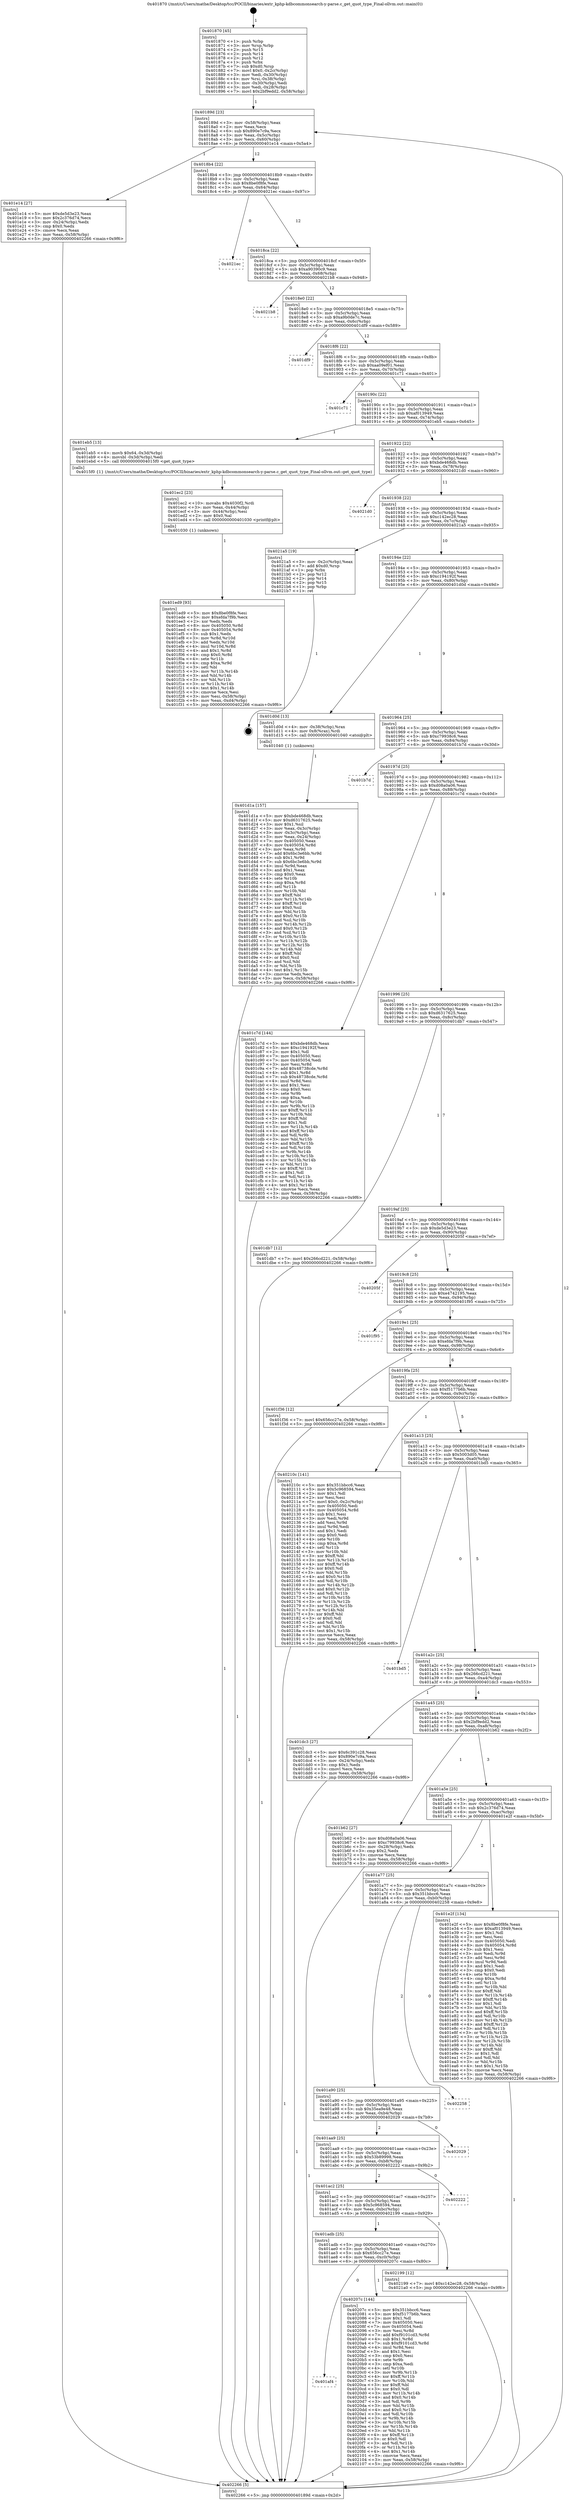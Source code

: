 digraph "0x401870" {
  label = "0x401870 (/mnt/c/Users/mathe/Desktop/tcc/POCII/binaries/extr_kphp-kdbcommonsearch-y-parse.c_get_quot_type_Final-ollvm.out::main(0))"
  labelloc = "t"
  node[shape=record]

  Entry [label="",width=0.3,height=0.3,shape=circle,fillcolor=black,style=filled]
  "0x40189d" [label="{
     0x40189d [23]\l
     | [instrs]\l
     &nbsp;&nbsp;0x40189d \<+3\>: mov -0x58(%rbp),%eax\l
     &nbsp;&nbsp;0x4018a0 \<+2\>: mov %eax,%ecx\l
     &nbsp;&nbsp;0x4018a2 \<+6\>: sub $0x890e7c9a,%ecx\l
     &nbsp;&nbsp;0x4018a8 \<+3\>: mov %eax,-0x5c(%rbp)\l
     &nbsp;&nbsp;0x4018ab \<+3\>: mov %ecx,-0x60(%rbp)\l
     &nbsp;&nbsp;0x4018ae \<+6\>: je 0000000000401e14 \<main+0x5a4\>\l
  }"]
  "0x401e14" [label="{
     0x401e14 [27]\l
     | [instrs]\l
     &nbsp;&nbsp;0x401e14 \<+5\>: mov $0xde5d3e23,%eax\l
     &nbsp;&nbsp;0x401e19 \<+5\>: mov $0x2c376d74,%ecx\l
     &nbsp;&nbsp;0x401e1e \<+3\>: mov -0x24(%rbp),%edx\l
     &nbsp;&nbsp;0x401e21 \<+3\>: cmp $0x0,%edx\l
     &nbsp;&nbsp;0x401e24 \<+3\>: cmove %ecx,%eax\l
     &nbsp;&nbsp;0x401e27 \<+3\>: mov %eax,-0x58(%rbp)\l
     &nbsp;&nbsp;0x401e2a \<+5\>: jmp 0000000000402266 \<main+0x9f6\>\l
  }"]
  "0x4018b4" [label="{
     0x4018b4 [22]\l
     | [instrs]\l
     &nbsp;&nbsp;0x4018b4 \<+5\>: jmp 00000000004018b9 \<main+0x49\>\l
     &nbsp;&nbsp;0x4018b9 \<+3\>: mov -0x5c(%rbp),%eax\l
     &nbsp;&nbsp;0x4018bc \<+5\>: sub $0x8be0f8fe,%eax\l
     &nbsp;&nbsp;0x4018c1 \<+3\>: mov %eax,-0x64(%rbp)\l
     &nbsp;&nbsp;0x4018c4 \<+6\>: je 00000000004021ec \<main+0x97c\>\l
  }"]
  Exit [label="",width=0.3,height=0.3,shape=circle,fillcolor=black,style=filled,peripheries=2]
  "0x4021ec" [label="{
     0x4021ec\l
  }", style=dashed]
  "0x4018ca" [label="{
     0x4018ca [22]\l
     | [instrs]\l
     &nbsp;&nbsp;0x4018ca \<+5\>: jmp 00000000004018cf \<main+0x5f\>\l
     &nbsp;&nbsp;0x4018cf \<+3\>: mov -0x5c(%rbp),%eax\l
     &nbsp;&nbsp;0x4018d2 \<+5\>: sub $0xa90390c9,%eax\l
     &nbsp;&nbsp;0x4018d7 \<+3\>: mov %eax,-0x68(%rbp)\l
     &nbsp;&nbsp;0x4018da \<+6\>: je 00000000004021b8 \<main+0x948\>\l
  }"]
  "0x401af4" [label="{
     0x401af4\l
  }", style=dashed]
  "0x4021b8" [label="{
     0x4021b8\l
  }", style=dashed]
  "0x4018e0" [label="{
     0x4018e0 [22]\l
     | [instrs]\l
     &nbsp;&nbsp;0x4018e0 \<+5\>: jmp 00000000004018e5 \<main+0x75\>\l
     &nbsp;&nbsp;0x4018e5 \<+3\>: mov -0x5c(%rbp),%eax\l
     &nbsp;&nbsp;0x4018e8 \<+5\>: sub $0xa9b0de7c,%eax\l
     &nbsp;&nbsp;0x4018ed \<+3\>: mov %eax,-0x6c(%rbp)\l
     &nbsp;&nbsp;0x4018f0 \<+6\>: je 0000000000401df9 \<main+0x589\>\l
  }"]
  "0x40207c" [label="{
     0x40207c [144]\l
     | [instrs]\l
     &nbsp;&nbsp;0x40207c \<+5\>: mov $0x351bbcc6,%eax\l
     &nbsp;&nbsp;0x402081 \<+5\>: mov $0xf5177b6b,%ecx\l
     &nbsp;&nbsp;0x402086 \<+2\>: mov $0x1,%dl\l
     &nbsp;&nbsp;0x402088 \<+7\>: mov 0x405050,%esi\l
     &nbsp;&nbsp;0x40208f \<+7\>: mov 0x405054,%edi\l
     &nbsp;&nbsp;0x402096 \<+3\>: mov %esi,%r8d\l
     &nbsp;&nbsp;0x402099 \<+7\>: add $0xf9101cd3,%r8d\l
     &nbsp;&nbsp;0x4020a0 \<+4\>: sub $0x1,%r8d\l
     &nbsp;&nbsp;0x4020a4 \<+7\>: sub $0xf9101cd3,%r8d\l
     &nbsp;&nbsp;0x4020ab \<+4\>: imul %r8d,%esi\l
     &nbsp;&nbsp;0x4020af \<+3\>: and $0x1,%esi\l
     &nbsp;&nbsp;0x4020b2 \<+3\>: cmp $0x0,%esi\l
     &nbsp;&nbsp;0x4020b5 \<+4\>: sete %r9b\l
     &nbsp;&nbsp;0x4020b9 \<+3\>: cmp $0xa,%edi\l
     &nbsp;&nbsp;0x4020bc \<+4\>: setl %r10b\l
     &nbsp;&nbsp;0x4020c0 \<+3\>: mov %r9b,%r11b\l
     &nbsp;&nbsp;0x4020c3 \<+4\>: xor $0xff,%r11b\l
     &nbsp;&nbsp;0x4020c7 \<+3\>: mov %r10b,%bl\l
     &nbsp;&nbsp;0x4020ca \<+3\>: xor $0xff,%bl\l
     &nbsp;&nbsp;0x4020cd \<+3\>: xor $0x0,%dl\l
     &nbsp;&nbsp;0x4020d0 \<+3\>: mov %r11b,%r14b\l
     &nbsp;&nbsp;0x4020d3 \<+4\>: and $0x0,%r14b\l
     &nbsp;&nbsp;0x4020d7 \<+3\>: and %dl,%r9b\l
     &nbsp;&nbsp;0x4020da \<+3\>: mov %bl,%r15b\l
     &nbsp;&nbsp;0x4020dd \<+4\>: and $0x0,%r15b\l
     &nbsp;&nbsp;0x4020e1 \<+3\>: and %dl,%r10b\l
     &nbsp;&nbsp;0x4020e4 \<+3\>: or %r9b,%r14b\l
     &nbsp;&nbsp;0x4020e7 \<+3\>: or %r10b,%r15b\l
     &nbsp;&nbsp;0x4020ea \<+3\>: xor %r15b,%r14b\l
     &nbsp;&nbsp;0x4020ed \<+3\>: or %bl,%r11b\l
     &nbsp;&nbsp;0x4020f0 \<+4\>: xor $0xff,%r11b\l
     &nbsp;&nbsp;0x4020f4 \<+3\>: or $0x0,%dl\l
     &nbsp;&nbsp;0x4020f7 \<+3\>: and %dl,%r11b\l
     &nbsp;&nbsp;0x4020fa \<+3\>: or %r11b,%r14b\l
     &nbsp;&nbsp;0x4020fd \<+4\>: test $0x1,%r14b\l
     &nbsp;&nbsp;0x402101 \<+3\>: cmovne %ecx,%eax\l
     &nbsp;&nbsp;0x402104 \<+3\>: mov %eax,-0x58(%rbp)\l
     &nbsp;&nbsp;0x402107 \<+5\>: jmp 0000000000402266 \<main+0x9f6\>\l
  }"]
  "0x401df9" [label="{
     0x401df9\l
  }", style=dashed]
  "0x4018f6" [label="{
     0x4018f6 [22]\l
     | [instrs]\l
     &nbsp;&nbsp;0x4018f6 \<+5\>: jmp 00000000004018fb \<main+0x8b\>\l
     &nbsp;&nbsp;0x4018fb \<+3\>: mov -0x5c(%rbp),%eax\l
     &nbsp;&nbsp;0x4018fe \<+5\>: sub $0xaa09ef01,%eax\l
     &nbsp;&nbsp;0x401903 \<+3\>: mov %eax,-0x70(%rbp)\l
     &nbsp;&nbsp;0x401906 \<+6\>: je 0000000000401c71 \<main+0x401\>\l
  }"]
  "0x401adb" [label="{
     0x401adb [25]\l
     | [instrs]\l
     &nbsp;&nbsp;0x401adb \<+5\>: jmp 0000000000401ae0 \<main+0x270\>\l
     &nbsp;&nbsp;0x401ae0 \<+3\>: mov -0x5c(%rbp),%eax\l
     &nbsp;&nbsp;0x401ae3 \<+5\>: sub $0x656cc27e,%eax\l
     &nbsp;&nbsp;0x401ae8 \<+6\>: mov %eax,-0xc0(%rbp)\l
     &nbsp;&nbsp;0x401aee \<+6\>: je 000000000040207c \<main+0x80c\>\l
  }"]
  "0x401c71" [label="{
     0x401c71\l
  }", style=dashed]
  "0x40190c" [label="{
     0x40190c [22]\l
     | [instrs]\l
     &nbsp;&nbsp;0x40190c \<+5\>: jmp 0000000000401911 \<main+0xa1\>\l
     &nbsp;&nbsp;0x401911 \<+3\>: mov -0x5c(%rbp),%eax\l
     &nbsp;&nbsp;0x401914 \<+5\>: sub $0xaf013949,%eax\l
     &nbsp;&nbsp;0x401919 \<+3\>: mov %eax,-0x74(%rbp)\l
     &nbsp;&nbsp;0x40191c \<+6\>: je 0000000000401eb5 \<main+0x645\>\l
  }"]
  "0x402199" [label="{
     0x402199 [12]\l
     | [instrs]\l
     &nbsp;&nbsp;0x402199 \<+7\>: movl $0xc142ec28,-0x58(%rbp)\l
     &nbsp;&nbsp;0x4021a0 \<+5\>: jmp 0000000000402266 \<main+0x9f6\>\l
  }"]
  "0x401eb5" [label="{
     0x401eb5 [13]\l
     | [instrs]\l
     &nbsp;&nbsp;0x401eb5 \<+4\>: movb $0x64,-0x3d(%rbp)\l
     &nbsp;&nbsp;0x401eb9 \<+4\>: movsbl -0x3d(%rbp),%edi\l
     &nbsp;&nbsp;0x401ebd \<+5\>: call 00000000004015f0 \<get_quot_type\>\l
     | [calls]\l
     &nbsp;&nbsp;0x4015f0 \{1\} (/mnt/c/Users/mathe/Desktop/tcc/POCII/binaries/extr_kphp-kdbcommonsearch-y-parse.c_get_quot_type_Final-ollvm.out::get_quot_type)\l
  }"]
  "0x401922" [label="{
     0x401922 [22]\l
     | [instrs]\l
     &nbsp;&nbsp;0x401922 \<+5\>: jmp 0000000000401927 \<main+0xb7\>\l
     &nbsp;&nbsp;0x401927 \<+3\>: mov -0x5c(%rbp),%eax\l
     &nbsp;&nbsp;0x40192a \<+5\>: sub $0xbde468db,%eax\l
     &nbsp;&nbsp;0x40192f \<+3\>: mov %eax,-0x78(%rbp)\l
     &nbsp;&nbsp;0x401932 \<+6\>: je 00000000004021d0 \<main+0x960\>\l
  }"]
  "0x401ac2" [label="{
     0x401ac2 [25]\l
     | [instrs]\l
     &nbsp;&nbsp;0x401ac2 \<+5\>: jmp 0000000000401ac7 \<main+0x257\>\l
     &nbsp;&nbsp;0x401ac7 \<+3\>: mov -0x5c(%rbp),%eax\l
     &nbsp;&nbsp;0x401aca \<+5\>: sub $0x5c968594,%eax\l
     &nbsp;&nbsp;0x401acf \<+6\>: mov %eax,-0xbc(%rbp)\l
     &nbsp;&nbsp;0x401ad5 \<+6\>: je 0000000000402199 \<main+0x929\>\l
  }"]
  "0x4021d0" [label="{
     0x4021d0\l
  }", style=dashed]
  "0x401938" [label="{
     0x401938 [22]\l
     | [instrs]\l
     &nbsp;&nbsp;0x401938 \<+5\>: jmp 000000000040193d \<main+0xcd\>\l
     &nbsp;&nbsp;0x40193d \<+3\>: mov -0x5c(%rbp),%eax\l
     &nbsp;&nbsp;0x401940 \<+5\>: sub $0xc142ec28,%eax\l
     &nbsp;&nbsp;0x401945 \<+3\>: mov %eax,-0x7c(%rbp)\l
     &nbsp;&nbsp;0x401948 \<+6\>: je 00000000004021a5 \<main+0x935\>\l
  }"]
  "0x402222" [label="{
     0x402222\l
  }", style=dashed]
  "0x4021a5" [label="{
     0x4021a5 [19]\l
     | [instrs]\l
     &nbsp;&nbsp;0x4021a5 \<+3\>: mov -0x2c(%rbp),%eax\l
     &nbsp;&nbsp;0x4021a8 \<+7\>: add $0xd0,%rsp\l
     &nbsp;&nbsp;0x4021af \<+1\>: pop %rbx\l
     &nbsp;&nbsp;0x4021b0 \<+2\>: pop %r12\l
     &nbsp;&nbsp;0x4021b2 \<+2\>: pop %r14\l
     &nbsp;&nbsp;0x4021b4 \<+2\>: pop %r15\l
     &nbsp;&nbsp;0x4021b6 \<+1\>: pop %rbp\l
     &nbsp;&nbsp;0x4021b7 \<+1\>: ret\l
  }"]
  "0x40194e" [label="{
     0x40194e [22]\l
     | [instrs]\l
     &nbsp;&nbsp;0x40194e \<+5\>: jmp 0000000000401953 \<main+0xe3\>\l
     &nbsp;&nbsp;0x401953 \<+3\>: mov -0x5c(%rbp),%eax\l
     &nbsp;&nbsp;0x401956 \<+5\>: sub $0xc194192f,%eax\l
     &nbsp;&nbsp;0x40195b \<+3\>: mov %eax,-0x80(%rbp)\l
     &nbsp;&nbsp;0x40195e \<+6\>: je 0000000000401d0d \<main+0x49d\>\l
  }"]
  "0x401aa9" [label="{
     0x401aa9 [25]\l
     | [instrs]\l
     &nbsp;&nbsp;0x401aa9 \<+5\>: jmp 0000000000401aae \<main+0x23e\>\l
     &nbsp;&nbsp;0x401aae \<+3\>: mov -0x5c(%rbp),%eax\l
     &nbsp;&nbsp;0x401ab1 \<+5\>: sub $0x53b89998,%eax\l
     &nbsp;&nbsp;0x401ab6 \<+6\>: mov %eax,-0xb8(%rbp)\l
     &nbsp;&nbsp;0x401abc \<+6\>: je 0000000000402222 \<main+0x9b2\>\l
  }"]
  "0x401d0d" [label="{
     0x401d0d [13]\l
     | [instrs]\l
     &nbsp;&nbsp;0x401d0d \<+4\>: mov -0x38(%rbp),%rax\l
     &nbsp;&nbsp;0x401d11 \<+4\>: mov 0x8(%rax),%rdi\l
     &nbsp;&nbsp;0x401d15 \<+5\>: call 0000000000401040 \<atoi@plt\>\l
     | [calls]\l
     &nbsp;&nbsp;0x401040 \{1\} (unknown)\l
  }"]
  "0x401964" [label="{
     0x401964 [25]\l
     | [instrs]\l
     &nbsp;&nbsp;0x401964 \<+5\>: jmp 0000000000401969 \<main+0xf9\>\l
     &nbsp;&nbsp;0x401969 \<+3\>: mov -0x5c(%rbp),%eax\l
     &nbsp;&nbsp;0x40196c \<+5\>: sub $0xc79938c6,%eax\l
     &nbsp;&nbsp;0x401971 \<+6\>: mov %eax,-0x84(%rbp)\l
     &nbsp;&nbsp;0x401977 \<+6\>: je 0000000000401b7d \<main+0x30d\>\l
  }"]
  "0x402029" [label="{
     0x402029\l
  }", style=dashed]
  "0x401b7d" [label="{
     0x401b7d\l
  }", style=dashed]
  "0x40197d" [label="{
     0x40197d [25]\l
     | [instrs]\l
     &nbsp;&nbsp;0x40197d \<+5\>: jmp 0000000000401982 \<main+0x112\>\l
     &nbsp;&nbsp;0x401982 \<+3\>: mov -0x5c(%rbp),%eax\l
     &nbsp;&nbsp;0x401985 \<+5\>: sub $0xd08a0a06,%eax\l
     &nbsp;&nbsp;0x40198a \<+6\>: mov %eax,-0x88(%rbp)\l
     &nbsp;&nbsp;0x401990 \<+6\>: je 0000000000401c7d \<main+0x40d\>\l
  }"]
  "0x401a90" [label="{
     0x401a90 [25]\l
     | [instrs]\l
     &nbsp;&nbsp;0x401a90 \<+5\>: jmp 0000000000401a95 \<main+0x225\>\l
     &nbsp;&nbsp;0x401a95 \<+3\>: mov -0x5c(%rbp),%eax\l
     &nbsp;&nbsp;0x401a98 \<+5\>: sub $0x35ea9e48,%eax\l
     &nbsp;&nbsp;0x401a9d \<+6\>: mov %eax,-0xb4(%rbp)\l
     &nbsp;&nbsp;0x401aa3 \<+6\>: je 0000000000402029 \<main+0x7b9\>\l
  }"]
  "0x401c7d" [label="{
     0x401c7d [144]\l
     | [instrs]\l
     &nbsp;&nbsp;0x401c7d \<+5\>: mov $0xbde468db,%eax\l
     &nbsp;&nbsp;0x401c82 \<+5\>: mov $0xc194192f,%ecx\l
     &nbsp;&nbsp;0x401c87 \<+2\>: mov $0x1,%dl\l
     &nbsp;&nbsp;0x401c89 \<+7\>: mov 0x405050,%esi\l
     &nbsp;&nbsp;0x401c90 \<+7\>: mov 0x405054,%edi\l
     &nbsp;&nbsp;0x401c97 \<+3\>: mov %esi,%r8d\l
     &nbsp;&nbsp;0x401c9a \<+7\>: add $0x48738cde,%r8d\l
     &nbsp;&nbsp;0x401ca1 \<+4\>: sub $0x1,%r8d\l
     &nbsp;&nbsp;0x401ca5 \<+7\>: sub $0x48738cde,%r8d\l
     &nbsp;&nbsp;0x401cac \<+4\>: imul %r8d,%esi\l
     &nbsp;&nbsp;0x401cb0 \<+3\>: and $0x1,%esi\l
     &nbsp;&nbsp;0x401cb3 \<+3\>: cmp $0x0,%esi\l
     &nbsp;&nbsp;0x401cb6 \<+4\>: sete %r9b\l
     &nbsp;&nbsp;0x401cba \<+3\>: cmp $0xa,%edi\l
     &nbsp;&nbsp;0x401cbd \<+4\>: setl %r10b\l
     &nbsp;&nbsp;0x401cc1 \<+3\>: mov %r9b,%r11b\l
     &nbsp;&nbsp;0x401cc4 \<+4\>: xor $0xff,%r11b\l
     &nbsp;&nbsp;0x401cc8 \<+3\>: mov %r10b,%bl\l
     &nbsp;&nbsp;0x401ccb \<+3\>: xor $0xff,%bl\l
     &nbsp;&nbsp;0x401cce \<+3\>: xor $0x1,%dl\l
     &nbsp;&nbsp;0x401cd1 \<+3\>: mov %r11b,%r14b\l
     &nbsp;&nbsp;0x401cd4 \<+4\>: and $0xff,%r14b\l
     &nbsp;&nbsp;0x401cd8 \<+3\>: and %dl,%r9b\l
     &nbsp;&nbsp;0x401cdb \<+3\>: mov %bl,%r15b\l
     &nbsp;&nbsp;0x401cde \<+4\>: and $0xff,%r15b\l
     &nbsp;&nbsp;0x401ce2 \<+3\>: and %dl,%r10b\l
     &nbsp;&nbsp;0x401ce5 \<+3\>: or %r9b,%r14b\l
     &nbsp;&nbsp;0x401ce8 \<+3\>: or %r10b,%r15b\l
     &nbsp;&nbsp;0x401ceb \<+3\>: xor %r15b,%r14b\l
     &nbsp;&nbsp;0x401cee \<+3\>: or %bl,%r11b\l
     &nbsp;&nbsp;0x401cf1 \<+4\>: xor $0xff,%r11b\l
     &nbsp;&nbsp;0x401cf5 \<+3\>: or $0x1,%dl\l
     &nbsp;&nbsp;0x401cf8 \<+3\>: and %dl,%r11b\l
     &nbsp;&nbsp;0x401cfb \<+3\>: or %r11b,%r14b\l
     &nbsp;&nbsp;0x401cfe \<+4\>: test $0x1,%r14b\l
     &nbsp;&nbsp;0x401d02 \<+3\>: cmovne %ecx,%eax\l
     &nbsp;&nbsp;0x401d05 \<+3\>: mov %eax,-0x58(%rbp)\l
     &nbsp;&nbsp;0x401d08 \<+5\>: jmp 0000000000402266 \<main+0x9f6\>\l
  }"]
  "0x401996" [label="{
     0x401996 [25]\l
     | [instrs]\l
     &nbsp;&nbsp;0x401996 \<+5\>: jmp 000000000040199b \<main+0x12b\>\l
     &nbsp;&nbsp;0x40199b \<+3\>: mov -0x5c(%rbp),%eax\l
     &nbsp;&nbsp;0x40199e \<+5\>: sub $0xd6317625,%eax\l
     &nbsp;&nbsp;0x4019a3 \<+6\>: mov %eax,-0x8c(%rbp)\l
     &nbsp;&nbsp;0x4019a9 \<+6\>: je 0000000000401db7 \<main+0x547\>\l
  }"]
  "0x402258" [label="{
     0x402258\l
  }", style=dashed]
  "0x401db7" [label="{
     0x401db7 [12]\l
     | [instrs]\l
     &nbsp;&nbsp;0x401db7 \<+7\>: movl $0x266cd221,-0x58(%rbp)\l
     &nbsp;&nbsp;0x401dbe \<+5\>: jmp 0000000000402266 \<main+0x9f6\>\l
  }"]
  "0x4019af" [label="{
     0x4019af [25]\l
     | [instrs]\l
     &nbsp;&nbsp;0x4019af \<+5\>: jmp 00000000004019b4 \<main+0x144\>\l
     &nbsp;&nbsp;0x4019b4 \<+3\>: mov -0x5c(%rbp),%eax\l
     &nbsp;&nbsp;0x4019b7 \<+5\>: sub $0xde5d3e23,%eax\l
     &nbsp;&nbsp;0x4019bc \<+6\>: mov %eax,-0x90(%rbp)\l
     &nbsp;&nbsp;0x4019c2 \<+6\>: je 000000000040205f \<main+0x7ef\>\l
  }"]
  "0x401ed9" [label="{
     0x401ed9 [93]\l
     | [instrs]\l
     &nbsp;&nbsp;0x401ed9 \<+5\>: mov $0x8be0f8fe,%esi\l
     &nbsp;&nbsp;0x401ede \<+5\>: mov $0xefda7f9b,%ecx\l
     &nbsp;&nbsp;0x401ee3 \<+2\>: xor %edx,%edx\l
     &nbsp;&nbsp;0x401ee5 \<+8\>: mov 0x405050,%r8d\l
     &nbsp;&nbsp;0x401eed \<+8\>: mov 0x405054,%r9d\l
     &nbsp;&nbsp;0x401ef5 \<+3\>: sub $0x1,%edx\l
     &nbsp;&nbsp;0x401ef8 \<+3\>: mov %r8d,%r10d\l
     &nbsp;&nbsp;0x401efb \<+3\>: add %edx,%r10d\l
     &nbsp;&nbsp;0x401efe \<+4\>: imul %r10d,%r8d\l
     &nbsp;&nbsp;0x401f02 \<+4\>: and $0x1,%r8d\l
     &nbsp;&nbsp;0x401f06 \<+4\>: cmp $0x0,%r8d\l
     &nbsp;&nbsp;0x401f0a \<+4\>: sete %r11b\l
     &nbsp;&nbsp;0x401f0e \<+4\>: cmp $0xa,%r9d\l
     &nbsp;&nbsp;0x401f12 \<+3\>: setl %bl\l
     &nbsp;&nbsp;0x401f15 \<+3\>: mov %r11b,%r14b\l
     &nbsp;&nbsp;0x401f18 \<+3\>: and %bl,%r14b\l
     &nbsp;&nbsp;0x401f1b \<+3\>: xor %bl,%r11b\l
     &nbsp;&nbsp;0x401f1e \<+3\>: or %r11b,%r14b\l
     &nbsp;&nbsp;0x401f21 \<+4\>: test $0x1,%r14b\l
     &nbsp;&nbsp;0x401f25 \<+3\>: cmovne %ecx,%esi\l
     &nbsp;&nbsp;0x401f28 \<+3\>: mov %esi,-0x58(%rbp)\l
     &nbsp;&nbsp;0x401f2b \<+6\>: mov %eax,-0xd4(%rbp)\l
     &nbsp;&nbsp;0x401f31 \<+5\>: jmp 0000000000402266 \<main+0x9f6\>\l
  }"]
  "0x40205f" [label="{
     0x40205f\l
  }", style=dashed]
  "0x4019c8" [label="{
     0x4019c8 [25]\l
     | [instrs]\l
     &nbsp;&nbsp;0x4019c8 \<+5\>: jmp 00000000004019cd \<main+0x15d\>\l
     &nbsp;&nbsp;0x4019cd \<+3\>: mov -0x5c(%rbp),%eax\l
     &nbsp;&nbsp;0x4019d0 \<+5\>: sub $0xe4742195,%eax\l
     &nbsp;&nbsp;0x4019d5 \<+6\>: mov %eax,-0x94(%rbp)\l
     &nbsp;&nbsp;0x4019db \<+6\>: je 0000000000401f95 \<main+0x725\>\l
  }"]
  "0x401ec2" [label="{
     0x401ec2 [23]\l
     | [instrs]\l
     &nbsp;&nbsp;0x401ec2 \<+10\>: movabs $0x4030f2,%rdi\l
     &nbsp;&nbsp;0x401ecc \<+3\>: mov %eax,-0x44(%rbp)\l
     &nbsp;&nbsp;0x401ecf \<+3\>: mov -0x44(%rbp),%esi\l
     &nbsp;&nbsp;0x401ed2 \<+2\>: mov $0x0,%al\l
     &nbsp;&nbsp;0x401ed4 \<+5\>: call 0000000000401030 \<printf@plt\>\l
     | [calls]\l
     &nbsp;&nbsp;0x401030 \{1\} (unknown)\l
  }"]
  "0x401f95" [label="{
     0x401f95\l
  }", style=dashed]
  "0x4019e1" [label="{
     0x4019e1 [25]\l
     | [instrs]\l
     &nbsp;&nbsp;0x4019e1 \<+5\>: jmp 00000000004019e6 \<main+0x176\>\l
     &nbsp;&nbsp;0x4019e6 \<+3\>: mov -0x5c(%rbp),%eax\l
     &nbsp;&nbsp;0x4019e9 \<+5\>: sub $0xefda7f9b,%eax\l
     &nbsp;&nbsp;0x4019ee \<+6\>: mov %eax,-0x98(%rbp)\l
     &nbsp;&nbsp;0x4019f4 \<+6\>: je 0000000000401f36 \<main+0x6c6\>\l
  }"]
  "0x401a77" [label="{
     0x401a77 [25]\l
     | [instrs]\l
     &nbsp;&nbsp;0x401a77 \<+5\>: jmp 0000000000401a7c \<main+0x20c\>\l
     &nbsp;&nbsp;0x401a7c \<+3\>: mov -0x5c(%rbp),%eax\l
     &nbsp;&nbsp;0x401a7f \<+5\>: sub $0x351bbcc6,%eax\l
     &nbsp;&nbsp;0x401a84 \<+6\>: mov %eax,-0xb0(%rbp)\l
     &nbsp;&nbsp;0x401a8a \<+6\>: je 0000000000402258 \<main+0x9e8\>\l
  }"]
  "0x401f36" [label="{
     0x401f36 [12]\l
     | [instrs]\l
     &nbsp;&nbsp;0x401f36 \<+7\>: movl $0x656cc27e,-0x58(%rbp)\l
     &nbsp;&nbsp;0x401f3d \<+5\>: jmp 0000000000402266 \<main+0x9f6\>\l
  }"]
  "0x4019fa" [label="{
     0x4019fa [25]\l
     | [instrs]\l
     &nbsp;&nbsp;0x4019fa \<+5\>: jmp 00000000004019ff \<main+0x18f\>\l
     &nbsp;&nbsp;0x4019ff \<+3\>: mov -0x5c(%rbp),%eax\l
     &nbsp;&nbsp;0x401a02 \<+5\>: sub $0xf5177b6b,%eax\l
     &nbsp;&nbsp;0x401a07 \<+6\>: mov %eax,-0x9c(%rbp)\l
     &nbsp;&nbsp;0x401a0d \<+6\>: je 000000000040210c \<main+0x89c\>\l
  }"]
  "0x401e2f" [label="{
     0x401e2f [134]\l
     | [instrs]\l
     &nbsp;&nbsp;0x401e2f \<+5\>: mov $0x8be0f8fe,%eax\l
     &nbsp;&nbsp;0x401e34 \<+5\>: mov $0xaf013949,%ecx\l
     &nbsp;&nbsp;0x401e39 \<+2\>: mov $0x1,%dl\l
     &nbsp;&nbsp;0x401e3b \<+2\>: xor %esi,%esi\l
     &nbsp;&nbsp;0x401e3d \<+7\>: mov 0x405050,%edi\l
     &nbsp;&nbsp;0x401e44 \<+8\>: mov 0x405054,%r8d\l
     &nbsp;&nbsp;0x401e4c \<+3\>: sub $0x1,%esi\l
     &nbsp;&nbsp;0x401e4f \<+3\>: mov %edi,%r9d\l
     &nbsp;&nbsp;0x401e52 \<+3\>: add %esi,%r9d\l
     &nbsp;&nbsp;0x401e55 \<+4\>: imul %r9d,%edi\l
     &nbsp;&nbsp;0x401e59 \<+3\>: and $0x1,%edi\l
     &nbsp;&nbsp;0x401e5c \<+3\>: cmp $0x0,%edi\l
     &nbsp;&nbsp;0x401e5f \<+4\>: sete %r10b\l
     &nbsp;&nbsp;0x401e63 \<+4\>: cmp $0xa,%r8d\l
     &nbsp;&nbsp;0x401e67 \<+4\>: setl %r11b\l
     &nbsp;&nbsp;0x401e6b \<+3\>: mov %r10b,%bl\l
     &nbsp;&nbsp;0x401e6e \<+3\>: xor $0xff,%bl\l
     &nbsp;&nbsp;0x401e71 \<+3\>: mov %r11b,%r14b\l
     &nbsp;&nbsp;0x401e74 \<+4\>: xor $0xff,%r14b\l
     &nbsp;&nbsp;0x401e78 \<+3\>: xor $0x1,%dl\l
     &nbsp;&nbsp;0x401e7b \<+3\>: mov %bl,%r15b\l
     &nbsp;&nbsp;0x401e7e \<+4\>: and $0xff,%r15b\l
     &nbsp;&nbsp;0x401e82 \<+3\>: and %dl,%r10b\l
     &nbsp;&nbsp;0x401e85 \<+3\>: mov %r14b,%r12b\l
     &nbsp;&nbsp;0x401e88 \<+4\>: and $0xff,%r12b\l
     &nbsp;&nbsp;0x401e8c \<+3\>: and %dl,%r11b\l
     &nbsp;&nbsp;0x401e8f \<+3\>: or %r10b,%r15b\l
     &nbsp;&nbsp;0x401e92 \<+3\>: or %r11b,%r12b\l
     &nbsp;&nbsp;0x401e95 \<+3\>: xor %r12b,%r15b\l
     &nbsp;&nbsp;0x401e98 \<+3\>: or %r14b,%bl\l
     &nbsp;&nbsp;0x401e9b \<+3\>: xor $0xff,%bl\l
     &nbsp;&nbsp;0x401e9e \<+3\>: or $0x1,%dl\l
     &nbsp;&nbsp;0x401ea1 \<+2\>: and %dl,%bl\l
     &nbsp;&nbsp;0x401ea3 \<+3\>: or %bl,%r15b\l
     &nbsp;&nbsp;0x401ea6 \<+4\>: test $0x1,%r15b\l
     &nbsp;&nbsp;0x401eaa \<+3\>: cmovne %ecx,%eax\l
     &nbsp;&nbsp;0x401ead \<+3\>: mov %eax,-0x58(%rbp)\l
     &nbsp;&nbsp;0x401eb0 \<+5\>: jmp 0000000000402266 \<main+0x9f6\>\l
  }"]
  "0x40210c" [label="{
     0x40210c [141]\l
     | [instrs]\l
     &nbsp;&nbsp;0x40210c \<+5\>: mov $0x351bbcc6,%eax\l
     &nbsp;&nbsp;0x402111 \<+5\>: mov $0x5c968594,%ecx\l
     &nbsp;&nbsp;0x402116 \<+2\>: mov $0x1,%dl\l
     &nbsp;&nbsp;0x402118 \<+2\>: xor %esi,%esi\l
     &nbsp;&nbsp;0x40211a \<+7\>: movl $0x0,-0x2c(%rbp)\l
     &nbsp;&nbsp;0x402121 \<+7\>: mov 0x405050,%edi\l
     &nbsp;&nbsp;0x402128 \<+8\>: mov 0x405054,%r8d\l
     &nbsp;&nbsp;0x402130 \<+3\>: sub $0x1,%esi\l
     &nbsp;&nbsp;0x402133 \<+3\>: mov %edi,%r9d\l
     &nbsp;&nbsp;0x402136 \<+3\>: add %esi,%r9d\l
     &nbsp;&nbsp;0x402139 \<+4\>: imul %r9d,%edi\l
     &nbsp;&nbsp;0x40213d \<+3\>: and $0x1,%edi\l
     &nbsp;&nbsp;0x402140 \<+3\>: cmp $0x0,%edi\l
     &nbsp;&nbsp;0x402143 \<+4\>: sete %r10b\l
     &nbsp;&nbsp;0x402147 \<+4\>: cmp $0xa,%r8d\l
     &nbsp;&nbsp;0x40214b \<+4\>: setl %r11b\l
     &nbsp;&nbsp;0x40214f \<+3\>: mov %r10b,%bl\l
     &nbsp;&nbsp;0x402152 \<+3\>: xor $0xff,%bl\l
     &nbsp;&nbsp;0x402155 \<+3\>: mov %r11b,%r14b\l
     &nbsp;&nbsp;0x402158 \<+4\>: xor $0xff,%r14b\l
     &nbsp;&nbsp;0x40215c \<+3\>: xor $0x0,%dl\l
     &nbsp;&nbsp;0x40215f \<+3\>: mov %bl,%r15b\l
     &nbsp;&nbsp;0x402162 \<+4\>: and $0x0,%r15b\l
     &nbsp;&nbsp;0x402166 \<+3\>: and %dl,%r10b\l
     &nbsp;&nbsp;0x402169 \<+3\>: mov %r14b,%r12b\l
     &nbsp;&nbsp;0x40216c \<+4\>: and $0x0,%r12b\l
     &nbsp;&nbsp;0x402170 \<+3\>: and %dl,%r11b\l
     &nbsp;&nbsp;0x402173 \<+3\>: or %r10b,%r15b\l
     &nbsp;&nbsp;0x402176 \<+3\>: or %r11b,%r12b\l
     &nbsp;&nbsp;0x402179 \<+3\>: xor %r12b,%r15b\l
     &nbsp;&nbsp;0x40217c \<+3\>: or %r14b,%bl\l
     &nbsp;&nbsp;0x40217f \<+3\>: xor $0xff,%bl\l
     &nbsp;&nbsp;0x402182 \<+3\>: or $0x0,%dl\l
     &nbsp;&nbsp;0x402185 \<+2\>: and %dl,%bl\l
     &nbsp;&nbsp;0x402187 \<+3\>: or %bl,%r15b\l
     &nbsp;&nbsp;0x40218a \<+4\>: test $0x1,%r15b\l
     &nbsp;&nbsp;0x40218e \<+3\>: cmovne %ecx,%eax\l
     &nbsp;&nbsp;0x402191 \<+3\>: mov %eax,-0x58(%rbp)\l
     &nbsp;&nbsp;0x402194 \<+5\>: jmp 0000000000402266 \<main+0x9f6\>\l
  }"]
  "0x401a13" [label="{
     0x401a13 [25]\l
     | [instrs]\l
     &nbsp;&nbsp;0x401a13 \<+5\>: jmp 0000000000401a18 \<main+0x1a8\>\l
     &nbsp;&nbsp;0x401a18 \<+3\>: mov -0x5c(%rbp),%eax\l
     &nbsp;&nbsp;0x401a1b \<+5\>: sub $0x5003d05,%eax\l
     &nbsp;&nbsp;0x401a20 \<+6\>: mov %eax,-0xa0(%rbp)\l
     &nbsp;&nbsp;0x401a26 \<+6\>: je 0000000000401bd5 \<main+0x365\>\l
  }"]
  "0x401d1a" [label="{
     0x401d1a [157]\l
     | [instrs]\l
     &nbsp;&nbsp;0x401d1a \<+5\>: mov $0xbde468db,%ecx\l
     &nbsp;&nbsp;0x401d1f \<+5\>: mov $0xd6317625,%edx\l
     &nbsp;&nbsp;0x401d24 \<+3\>: mov $0x1,%sil\l
     &nbsp;&nbsp;0x401d27 \<+3\>: mov %eax,-0x3c(%rbp)\l
     &nbsp;&nbsp;0x401d2a \<+3\>: mov -0x3c(%rbp),%eax\l
     &nbsp;&nbsp;0x401d2d \<+3\>: mov %eax,-0x24(%rbp)\l
     &nbsp;&nbsp;0x401d30 \<+7\>: mov 0x405050,%eax\l
     &nbsp;&nbsp;0x401d37 \<+8\>: mov 0x405054,%r8d\l
     &nbsp;&nbsp;0x401d3f \<+3\>: mov %eax,%r9d\l
     &nbsp;&nbsp;0x401d42 \<+7\>: add $0x6bc3e6bb,%r9d\l
     &nbsp;&nbsp;0x401d49 \<+4\>: sub $0x1,%r9d\l
     &nbsp;&nbsp;0x401d4d \<+7\>: sub $0x6bc3e6bb,%r9d\l
     &nbsp;&nbsp;0x401d54 \<+4\>: imul %r9d,%eax\l
     &nbsp;&nbsp;0x401d58 \<+3\>: and $0x1,%eax\l
     &nbsp;&nbsp;0x401d5b \<+3\>: cmp $0x0,%eax\l
     &nbsp;&nbsp;0x401d5e \<+4\>: sete %r10b\l
     &nbsp;&nbsp;0x401d62 \<+4\>: cmp $0xa,%r8d\l
     &nbsp;&nbsp;0x401d66 \<+4\>: setl %r11b\l
     &nbsp;&nbsp;0x401d6a \<+3\>: mov %r10b,%bl\l
     &nbsp;&nbsp;0x401d6d \<+3\>: xor $0xff,%bl\l
     &nbsp;&nbsp;0x401d70 \<+3\>: mov %r11b,%r14b\l
     &nbsp;&nbsp;0x401d73 \<+4\>: xor $0xff,%r14b\l
     &nbsp;&nbsp;0x401d77 \<+4\>: xor $0x0,%sil\l
     &nbsp;&nbsp;0x401d7b \<+3\>: mov %bl,%r15b\l
     &nbsp;&nbsp;0x401d7e \<+4\>: and $0x0,%r15b\l
     &nbsp;&nbsp;0x401d82 \<+3\>: and %sil,%r10b\l
     &nbsp;&nbsp;0x401d85 \<+3\>: mov %r14b,%r12b\l
     &nbsp;&nbsp;0x401d88 \<+4\>: and $0x0,%r12b\l
     &nbsp;&nbsp;0x401d8c \<+3\>: and %sil,%r11b\l
     &nbsp;&nbsp;0x401d8f \<+3\>: or %r10b,%r15b\l
     &nbsp;&nbsp;0x401d92 \<+3\>: or %r11b,%r12b\l
     &nbsp;&nbsp;0x401d95 \<+3\>: xor %r12b,%r15b\l
     &nbsp;&nbsp;0x401d98 \<+3\>: or %r14b,%bl\l
     &nbsp;&nbsp;0x401d9b \<+3\>: xor $0xff,%bl\l
     &nbsp;&nbsp;0x401d9e \<+4\>: or $0x0,%sil\l
     &nbsp;&nbsp;0x401da2 \<+3\>: and %sil,%bl\l
     &nbsp;&nbsp;0x401da5 \<+3\>: or %bl,%r15b\l
     &nbsp;&nbsp;0x401da8 \<+4\>: test $0x1,%r15b\l
     &nbsp;&nbsp;0x401dac \<+3\>: cmovne %edx,%ecx\l
     &nbsp;&nbsp;0x401daf \<+3\>: mov %ecx,-0x58(%rbp)\l
     &nbsp;&nbsp;0x401db2 \<+5\>: jmp 0000000000402266 \<main+0x9f6\>\l
  }"]
  "0x401bd5" [label="{
     0x401bd5\l
  }", style=dashed]
  "0x401a2c" [label="{
     0x401a2c [25]\l
     | [instrs]\l
     &nbsp;&nbsp;0x401a2c \<+5\>: jmp 0000000000401a31 \<main+0x1c1\>\l
     &nbsp;&nbsp;0x401a31 \<+3\>: mov -0x5c(%rbp),%eax\l
     &nbsp;&nbsp;0x401a34 \<+5\>: sub $0x266cd221,%eax\l
     &nbsp;&nbsp;0x401a39 \<+6\>: mov %eax,-0xa4(%rbp)\l
     &nbsp;&nbsp;0x401a3f \<+6\>: je 0000000000401dc3 \<main+0x553\>\l
  }"]
  "0x401870" [label="{
     0x401870 [45]\l
     | [instrs]\l
     &nbsp;&nbsp;0x401870 \<+1\>: push %rbp\l
     &nbsp;&nbsp;0x401871 \<+3\>: mov %rsp,%rbp\l
     &nbsp;&nbsp;0x401874 \<+2\>: push %r15\l
     &nbsp;&nbsp;0x401876 \<+2\>: push %r14\l
     &nbsp;&nbsp;0x401878 \<+2\>: push %r12\l
     &nbsp;&nbsp;0x40187a \<+1\>: push %rbx\l
     &nbsp;&nbsp;0x40187b \<+7\>: sub $0xd0,%rsp\l
     &nbsp;&nbsp;0x401882 \<+7\>: movl $0x0,-0x2c(%rbp)\l
     &nbsp;&nbsp;0x401889 \<+3\>: mov %edi,-0x30(%rbp)\l
     &nbsp;&nbsp;0x40188c \<+4\>: mov %rsi,-0x38(%rbp)\l
     &nbsp;&nbsp;0x401890 \<+3\>: mov -0x30(%rbp),%edi\l
     &nbsp;&nbsp;0x401893 \<+3\>: mov %edi,-0x28(%rbp)\l
     &nbsp;&nbsp;0x401896 \<+7\>: movl $0x2bf9edd2,-0x58(%rbp)\l
  }"]
  "0x401dc3" [label="{
     0x401dc3 [27]\l
     | [instrs]\l
     &nbsp;&nbsp;0x401dc3 \<+5\>: mov $0x6c391c28,%eax\l
     &nbsp;&nbsp;0x401dc8 \<+5\>: mov $0x890e7c9a,%ecx\l
     &nbsp;&nbsp;0x401dcd \<+3\>: mov -0x24(%rbp),%edx\l
     &nbsp;&nbsp;0x401dd0 \<+3\>: cmp $0x1,%edx\l
     &nbsp;&nbsp;0x401dd3 \<+3\>: cmovl %ecx,%eax\l
     &nbsp;&nbsp;0x401dd6 \<+3\>: mov %eax,-0x58(%rbp)\l
     &nbsp;&nbsp;0x401dd9 \<+5\>: jmp 0000000000402266 \<main+0x9f6\>\l
  }"]
  "0x401a45" [label="{
     0x401a45 [25]\l
     | [instrs]\l
     &nbsp;&nbsp;0x401a45 \<+5\>: jmp 0000000000401a4a \<main+0x1da\>\l
     &nbsp;&nbsp;0x401a4a \<+3\>: mov -0x5c(%rbp),%eax\l
     &nbsp;&nbsp;0x401a4d \<+5\>: sub $0x2bf9edd2,%eax\l
     &nbsp;&nbsp;0x401a52 \<+6\>: mov %eax,-0xa8(%rbp)\l
     &nbsp;&nbsp;0x401a58 \<+6\>: je 0000000000401b62 \<main+0x2f2\>\l
  }"]
  "0x402266" [label="{
     0x402266 [5]\l
     | [instrs]\l
     &nbsp;&nbsp;0x402266 \<+5\>: jmp 000000000040189d \<main+0x2d\>\l
  }"]
  "0x401b62" [label="{
     0x401b62 [27]\l
     | [instrs]\l
     &nbsp;&nbsp;0x401b62 \<+5\>: mov $0xd08a0a06,%eax\l
     &nbsp;&nbsp;0x401b67 \<+5\>: mov $0xc79938c6,%ecx\l
     &nbsp;&nbsp;0x401b6c \<+3\>: mov -0x28(%rbp),%edx\l
     &nbsp;&nbsp;0x401b6f \<+3\>: cmp $0x2,%edx\l
     &nbsp;&nbsp;0x401b72 \<+3\>: cmovne %ecx,%eax\l
     &nbsp;&nbsp;0x401b75 \<+3\>: mov %eax,-0x58(%rbp)\l
     &nbsp;&nbsp;0x401b78 \<+5\>: jmp 0000000000402266 \<main+0x9f6\>\l
  }"]
  "0x401a5e" [label="{
     0x401a5e [25]\l
     | [instrs]\l
     &nbsp;&nbsp;0x401a5e \<+5\>: jmp 0000000000401a63 \<main+0x1f3\>\l
     &nbsp;&nbsp;0x401a63 \<+3\>: mov -0x5c(%rbp),%eax\l
     &nbsp;&nbsp;0x401a66 \<+5\>: sub $0x2c376d74,%eax\l
     &nbsp;&nbsp;0x401a6b \<+6\>: mov %eax,-0xac(%rbp)\l
     &nbsp;&nbsp;0x401a71 \<+6\>: je 0000000000401e2f \<main+0x5bf\>\l
  }"]
  Entry -> "0x401870" [label=" 1"]
  "0x40189d" -> "0x401e14" [label=" 1"]
  "0x40189d" -> "0x4018b4" [label=" 12"]
  "0x4021a5" -> Exit [label=" 1"]
  "0x4018b4" -> "0x4021ec" [label=" 0"]
  "0x4018b4" -> "0x4018ca" [label=" 12"]
  "0x402199" -> "0x402266" [label=" 1"]
  "0x4018ca" -> "0x4021b8" [label=" 0"]
  "0x4018ca" -> "0x4018e0" [label=" 12"]
  "0x40210c" -> "0x402266" [label=" 1"]
  "0x4018e0" -> "0x401df9" [label=" 0"]
  "0x4018e0" -> "0x4018f6" [label=" 12"]
  "0x40207c" -> "0x402266" [label=" 1"]
  "0x4018f6" -> "0x401c71" [label=" 0"]
  "0x4018f6" -> "0x40190c" [label=" 12"]
  "0x401adb" -> "0x40207c" [label=" 1"]
  "0x40190c" -> "0x401eb5" [label=" 1"]
  "0x40190c" -> "0x401922" [label=" 11"]
  "0x401adb" -> "0x401af4" [label=" 0"]
  "0x401922" -> "0x4021d0" [label=" 0"]
  "0x401922" -> "0x401938" [label=" 11"]
  "0x401ac2" -> "0x402199" [label=" 1"]
  "0x401938" -> "0x4021a5" [label=" 1"]
  "0x401938" -> "0x40194e" [label=" 10"]
  "0x401ac2" -> "0x401adb" [label=" 1"]
  "0x40194e" -> "0x401d0d" [label=" 1"]
  "0x40194e" -> "0x401964" [label=" 9"]
  "0x401aa9" -> "0x402222" [label=" 0"]
  "0x401964" -> "0x401b7d" [label=" 0"]
  "0x401964" -> "0x40197d" [label=" 9"]
  "0x401aa9" -> "0x401ac2" [label=" 2"]
  "0x40197d" -> "0x401c7d" [label=" 1"]
  "0x40197d" -> "0x401996" [label=" 8"]
  "0x401a90" -> "0x402029" [label=" 0"]
  "0x401996" -> "0x401db7" [label=" 1"]
  "0x401996" -> "0x4019af" [label=" 7"]
  "0x401a90" -> "0x401aa9" [label=" 2"]
  "0x4019af" -> "0x40205f" [label=" 0"]
  "0x4019af" -> "0x4019c8" [label=" 7"]
  "0x401a77" -> "0x402258" [label=" 0"]
  "0x4019c8" -> "0x401f95" [label=" 0"]
  "0x4019c8" -> "0x4019e1" [label=" 7"]
  "0x401a77" -> "0x401a90" [label=" 2"]
  "0x4019e1" -> "0x401f36" [label=" 1"]
  "0x4019e1" -> "0x4019fa" [label=" 6"]
  "0x401f36" -> "0x402266" [label=" 1"]
  "0x4019fa" -> "0x40210c" [label=" 1"]
  "0x4019fa" -> "0x401a13" [label=" 5"]
  "0x401ed9" -> "0x402266" [label=" 1"]
  "0x401a13" -> "0x401bd5" [label=" 0"]
  "0x401a13" -> "0x401a2c" [label=" 5"]
  "0x401eb5" -> "0x401ec2" [label=" 1"]
  "0x401a2c" -> "0x401dc3" [label=" 1"]
  "0x401a2c" -> "0x401a45" [label=" 4"]
  "0x401e2f" -> "0x402266" [label=" 1"]
  "0x401a45" -> "0x401b62" [label=" 1"]
  "0x401a45" -> "0x401a5e" [label=" 3"]
  "0x401b62" -> "0x402266" [label=" 1"]
  "0x401870" -> "0x40189d" [label=" 1"]
  "0x402266" -> "0x40189d" [label=" 12"]
  "0x401c7d" -> "0x402266" [label=" 1"]
  "0x401d0d" -> "0x401d1a" [label=" 1"]
  "0x401d1a" -> "0x402266" [label=" 1"]
  "0x401db7" -> "0x402266" [label=" 1"]
  "0x401dc3" -> "0x402266" [label=" 1"]
  "0x401e14" -> "0x402266" [label=" 1"]
  "0x401ec2" -> "0x401ed9" [label=" 1"]
  "0x401a5e" -> "0x401e2f" [label=" 1"]
  "0x401a5e" -> "0x401a77" [label=" 2"]
}
